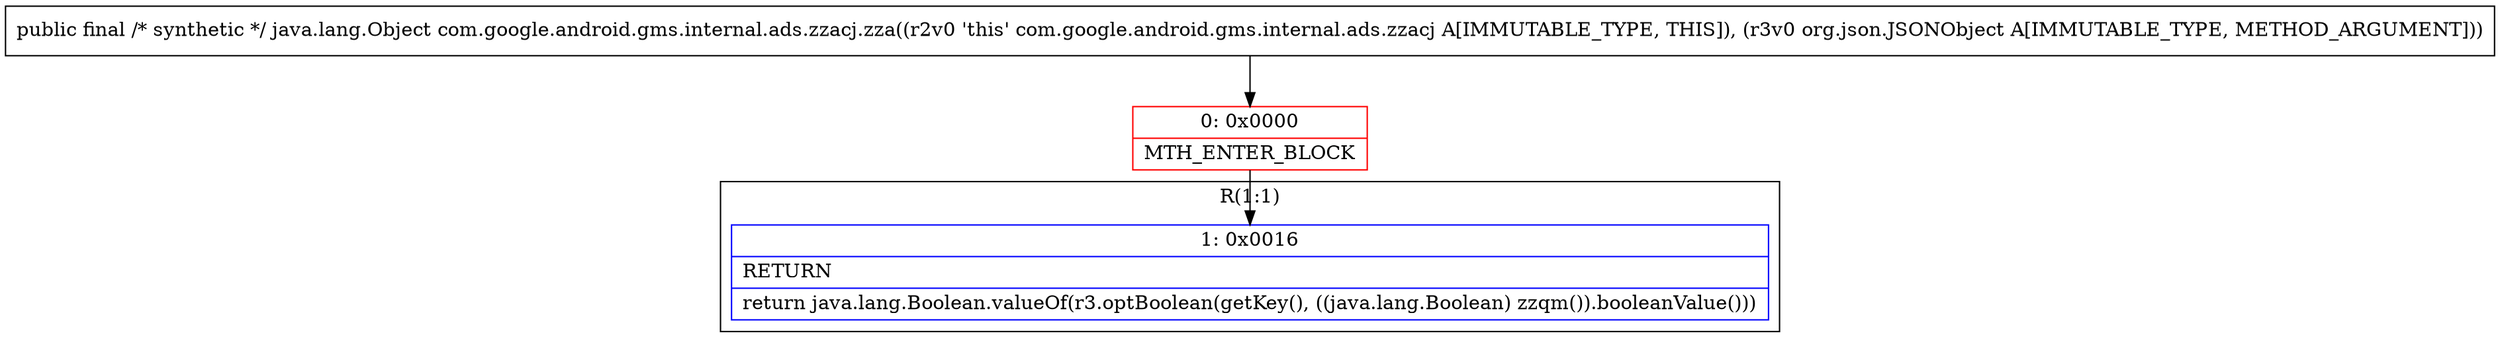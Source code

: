 digraph "CFG forcom.google.android.gms.internal.ads.zzacj.zza(Lorg\/json\/JSONObject;)Ljava\/lang\/Object;" {
subgraph cluster_Region_1109711629 {
label = "R(1:1)";
node [shape=record,color=blue];
Node_1 [shape=record,label="{1\:\ 0x0016|RETURN\l|return java.lang.Boolean.valueOf(r3.optBoolean(getKey(), ((java.lang.Boolean) zzqm()).booleanValue()))\l}"];
}
Node_0 [shape=record,color=red,label="{0\:\ 0x0000|MTH_ENTER_BLOCK\l}"];
MethodNode[shape=record,label="{public final \/* synthetic *\/ java.lang.Object com.google.android.gms.internal.ads.zzacj.zza((r2v0 'this' com.google.android.gms.internal.ads.zzacj A[IMMUTABLE_TYPE, THIS]), (r3v0 org.json.JSONObject A[IMMUTABLE_TYPE, METHOD_ARGUMENT])) }"];
MethodNode -> Node_0;
Node_0 -> Node_1;
}

